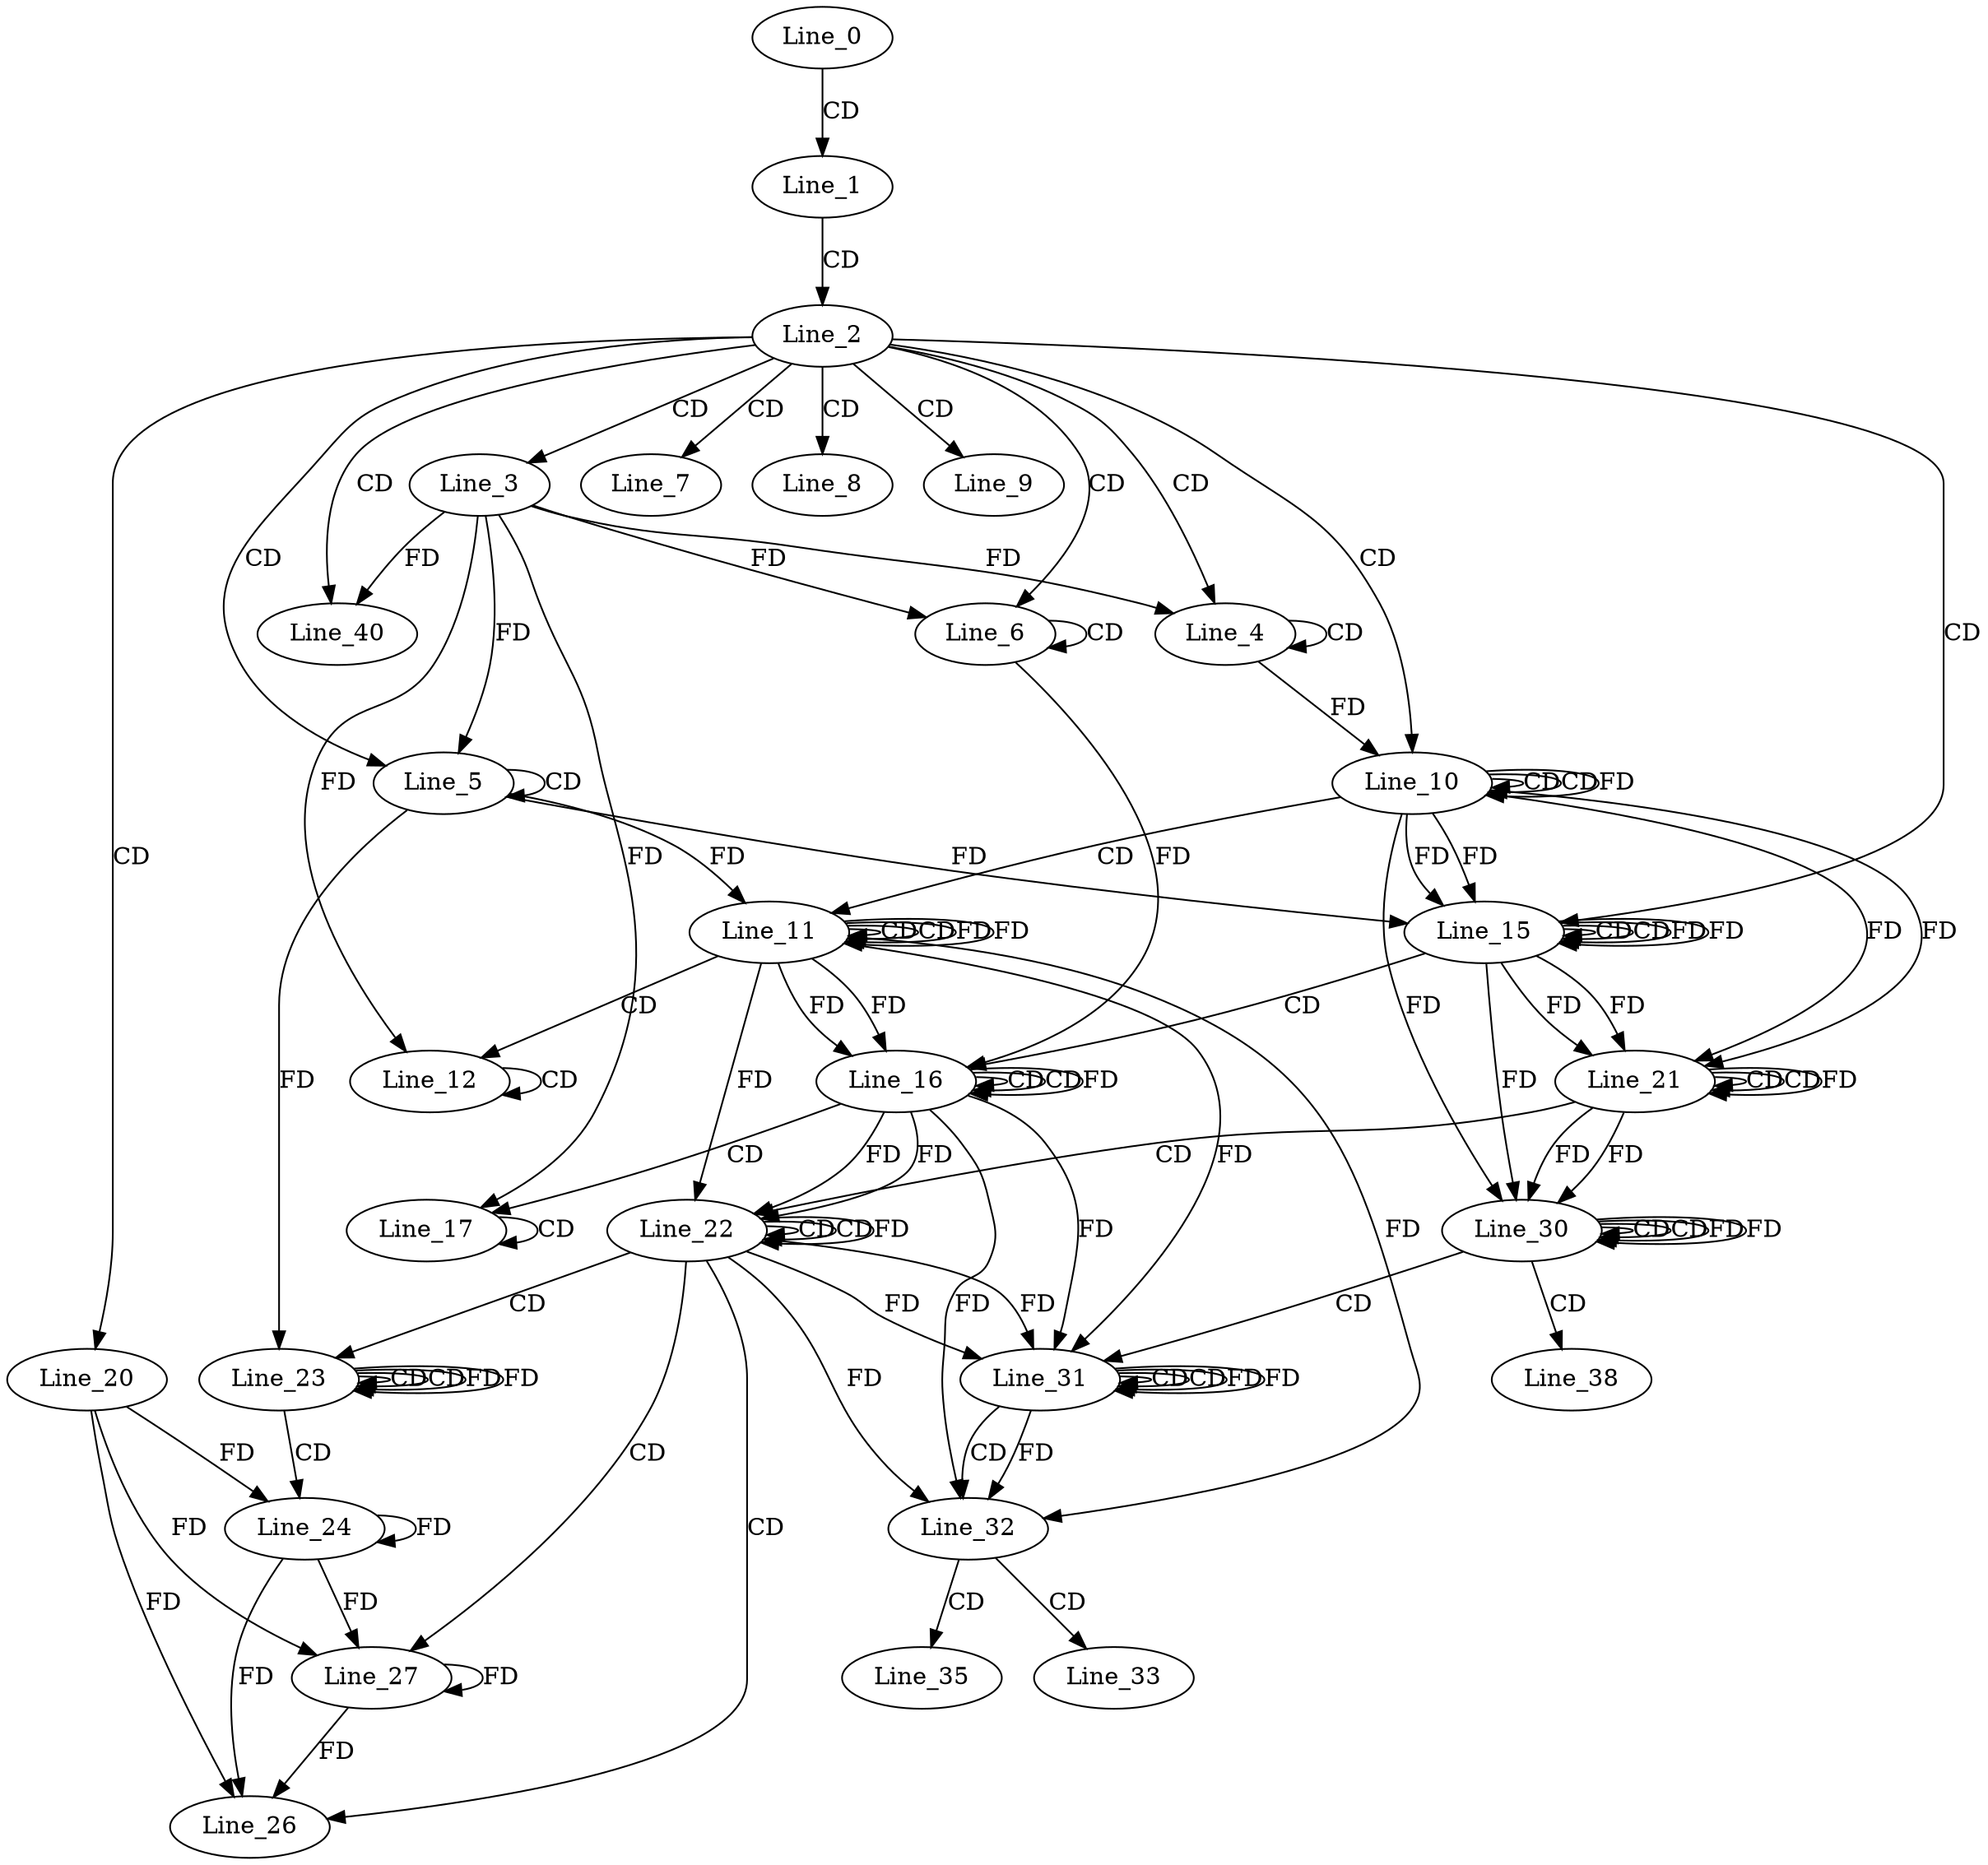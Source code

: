 digraph G {
  Line_0;
  Line_1;
  Line_2;
  Line_3;
  Line_4;
  Line_4;
  Line_5;
  Line_5;
  Line_6;
  Line_6;
  Line_7;
  Line_8;
  Line_9;
  Line_10;
  Line_10;
  Line_10;
  Line_11;
  Line_11;
  Line_11;
  Line_12;
  Line_12;
  Line_15;
  Line_15;
  Line_15;
  Line_16;
  Line_16;
  Line_16;
  Line_17;
  Line_17;
  Line_20;
  Line_21;
  Line_21;
  Line_21;
  Line_22;
  Line_22;
  Line_22;
  Line_23;
  Line_23;
  Line_23;
  Line_24;
  Line_26;
  Line_27;
  Line_30;
  Line_30;
  Line_30;
  Line_31;
  Line_31;
  Line_31;
  Line_32;
  Line_33;
  Line_35;
  Line_38;
  Line_40;
  Line_0 -> Line_1 [ label="CD" ];
  Line_1 -> Line_2 [ label="CD" ];
  Line_2 -> Line_3 [ label="CD" ];
  Line_2 -> Line_4 [ label="CD" ];
  Line_4 -> Line_4 [ label="CD" ];
  Line_3 -> Line_4 [ label="FD" ];
  Line_2 -> Line_5 [ label="CD" ];
  Line_5 -> Line_5 [ label="CD" ];
  Line_3 -> Line_5 [ label="FD" ];
  Line_2 -> Line_6 [ label="CD" ];
  Line_6 -> Line_6 [ label="CD" ];
  Line_3 -> Line_6 [ label="FD" ];
  Line_2 -> Line_7 [ label="CD" ];
  Line_2 -> Line_8 [ label="CD" ];
  Line_2 -> Line_9 [ label="CD" ];
  Line_2 -> Line_10 [ label="CD" ];
  Line_10 -> Line_10 [ label="CD" ];
  Line_4 -> Line_10 [ label="FD" ];
  Line_10 -> Line_10 [ label="CD" ];
  Line_10 -> Line_10 [ label="FD" ];
  Line_10 -> Line_11 [ label="CD" ];
  Line_11 -> Line_11 [ label="CD" ];
  Line_5 -> Line_11 [ label="FD" ];
  Line_11 -> Line_11 [ label="CD" ];
  Line_11 -> Line_11 [ label="FD" ];
  Line_11 -> Line_12 [ label="CD" ];
  Line_12 -> Line_12 [ label="CD" ];
  Line_3 -> Line_12 [ label="FD" ];
  Line_2 -> Line_15 [ label="CD" ];
  Line_15 -> Line_15 [ label="CD" ];
  Line_10 -> Line_15 [ label="FD" ];
  Line_5 -> Line_15 [ label="FD" ];
  Line_15 -> Line_15 [ label="CD" ];
  Line_15 -> Line_15 [ label="FD" ];
  Line_10 -> Line_15 [ label="FD" ];
  Line_15 -> Line_16 [ label="CD" ];
  Line_16 -> Line_16 [ label="CD" ];
  Line_11 -> Line_16 [ label="FD" ];
  Line_6 -> Line_16 [ label="FD" ];
  Line_16 -> Line_16 [ label="CD" ];
  Line_16 -> Line_16 [ label="FD" ];
  Line_11 -> Line_16 [ label="FD" ];
  Line_16 -> Line_17 [ label="CD" ];
  Line_17 -> Line_17 [ label="CD" ];
  Line_3 -> Line_17 [ label="FD" ];
  Line_2 -> Line_20 [ label="CD" ];
  Line_21 -> Line_21 [ label="CD" ];
  Line_15 -> Line_21 [ label="FD" ];
  Line_10 -> Line_21 [ label="FD" ];
  Line_21 -> Line_21 [ label="CD" ];
  Line_21 -> Line_21 [ label="FD" ];
  Line_15 -> Line_21 [ label="FD" ];
  Line_10 -> Line_21 [ label="FD" ];
  Line_21 -> Line_22 [ label="CD" ];
  Line_22 -> Line_22 [ label="CD" ];
  Line_16 -> Line_22 [ label="FD" ];
  Line_22 -> Line_22 [ label="CD" ];
  Line_22 -> Line_22 [ label="FD" ];
  Line_16 -> Line_22 [ label="FD" ];
  Line_11 -> Line_22 [ label="FD" ];
  Line_22 -> Line_23 [ label="CD" ];
  Line_23 -> Line_23 [ label="CD" ];
  Line_5 -> Line_23 [ label="FD" ];
  Line_23 -> Line_23 [ label="CD" ];
  Line_23 -> Line_23 [ label="FD" ];
  Line_23 -> Line_24 [ label="CD" ];
  Line_24 -> Line_24 [ label="FD" ];
  Line_20 -> Line_24 [ label="FD" ];
  Line_22 -> Line_26 [ label="CD" ];
  Line_24 -> Line_26 [ label="FD" ];
  Line_20 -> Line_26 [ label="FD" ];
  Line_22 -> Line_27 [ label="CD" ];
  Line_24 -> Line_27 [ label="FD" ];
  Line_27 -> Line_27 [ label="FD" ];
  Line_20 -> Line_27 [ label="FD" ];
  Line_30 -> Line_30 [ label="CD" ];
  Line_21 -> Line_30 [ label="FD" ];
  Line_30 -> Line_30 [ label="CD" ];
  Line_30 -> Line_30 [ label="FD" ];
  Line_21 -> Line_30 [ label="FD" ];
  Line_15 -> Line_30 [ label="FD" ];
  Line_10 -> Line_30 [ label="FD" ];
  Line_30 -> Line_31 [ label="CD" ];
  Line_31 -> Line_31 [ label="CD" ];
  Line_22 -> Line_31 [ label="FD" ];
  Line_31 -> Line_31 [ label="CD" ];
  Line_31 -> Line_31 [ label="FD" ];
  Line_22 -> Line_31 [ label="FD" ];
  Line_16 -> Line_31 [ label="FD" ];
  Line_11 -> Line_31 [ label="FD" ];
  Line_31 -> Line_32 [ label="CD" ];
  Line_31 -> Line_32 [ label="FD" ];
  Line_22 -> Line_32 [ label="FD" ];
  Line_16 -> Line_32 [ label="FD" ];
  Line_11 -> Line_32 [ label="FD" ];
  Line_32 -> Line_33 [ label="CD" ];
  Line_32 -> Line_35 [ label="CD" ];
  Line_30 -> Line_38 [ label="CD" ];
  Line_2 -> Line_40 [ label="CD" ];
  Line_3 -> Line_40 [ label="FD" ];
  Line_11 -> Line_11 [ label="FD" ];
  Line_15 -> Line_15 [ label="FD" ];
  Line_27 -> Line_26 [ label="FD" ];
  Line_23 -> Line_23 [ label="FD" ];
  Line_30 -> Line_30 [ label="FD" ];
  Line_31 -> Line_31 [ label="FD" ];
}
